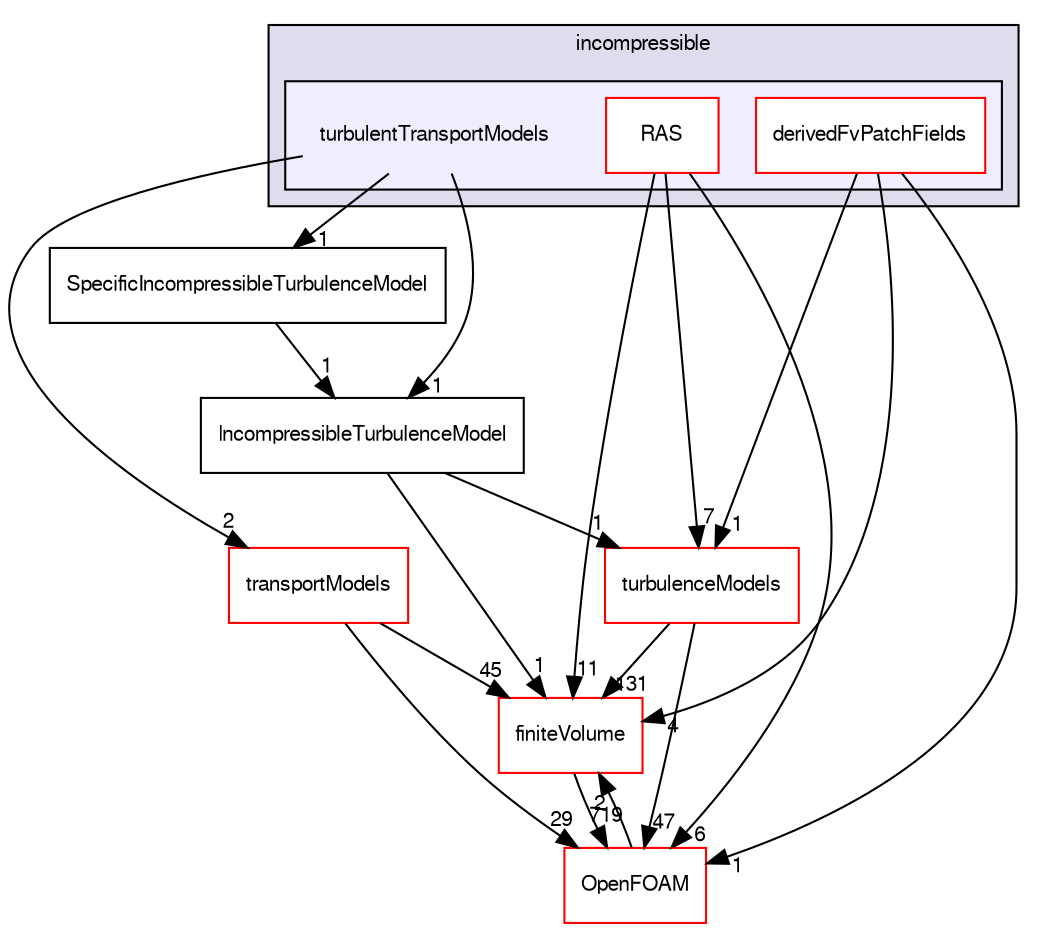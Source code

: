 digraph "src/TurbulenceModels/incompressible/turbulentTransportModels" {
  bgcolor=transparent;
  compound=true
  node [ fontsize="10", fontname="FreeSans"];
  edge [ labelfontsize="10", labelfontname="FreeSans"];
  subgraph clusterdir_65e3a25be7d63d0357fd279a6ba5d718 {
    graph [ bgcolor="#ddddee", pencolor="black", label="incompressible" fontname="FreeSans", fontsize="10", URL="dir_65e3a25be7d63d0357fd279a6ba5d718.html"]
  subgraph clusterdir_1aa858ea368076f1cd8be38150a1c632 {
    graph [ bgcolor="#eeeeff", pencolor="black", label="" URL="dir_1aa858ea368076f1cd8be38150a1c632.html"];
    dir_1aa858ea368076f1cd8be38150a1c632 [shape=plaintext label="turbulentTransportModels"];
    dir_c51ac1cf89736fc3dd478029a908b973 [shape=box label="derivedFvPatchFields" color="red" fillcolor="white" style="filled" URL="dir_c51ac1cf89736fc3dd478029a908b973.html"];
    dir_96b47c9484aadeb0211f2ded0ebdc3ac [shape=box label="RAS" color="red" fillcolor="white" style="filled" URL="dir_96b47c9484aadeb0211f2ded0ebdc3ac.html"];
  }
  }
  dir_9bd15774b555cf7259a6fa18f99fe99b [shape=box label="finiteVolume" color="red" URL="dir_9bd15774b555cf7259a6fa18f99fe99b.html"];
  dir_de2cd593d19cc0a8b5c44c5f0647956e [shape=box label="IncompressibleTurbulenceModel" URL="dir_de2cd593d19cc0a8b5c44c5f0647956e.html"];
  dir_cde33d300f028805205416563ee5fbac [shape=box label="SpecificIncompressibleTurbulenceModel" URL="dir_cde33d300f028805205416563ee5fbac.html"];
  dir_c5473ff19b20e6ec4dfe5c310b3778a8 [shape=box label="OpenFOAM" color="red" URL="dir_c5473ff19b20e6ec4dfe5c310b3778a8.html"];
  dir_9415e59289a6feeb24164dafa70a594f [shape=box label="transportModels" color="red" URL="dir_9415e59289a6feeb24164dafa70a594f.html"];
  dir_a3dc37bcacf99bb6122ed819dac99f09 [shape=box label="turbulenceModels" color="red" URL="dir_a3dc37bcacf99bb6122ed819dac99f09.html"];
  dir_9bd15774b555cf7259a6fa18f99fe99b->dir_c5473ff19b20e6ec4dfe5c310b3778a8 [headlabel="719", labeldistance=1.5 headhref="dir_000727_001706.html"];
  dir_96b47c9484aadeb0211f2ded0ebdc3ac->dir_9bd15774b555cf7259a6fa18f99fe99b [headlabel="11", labeldistance=1.5 headhref="dir_002826_000727.html"];
  dir_96b47c9484aadeb0211f2ded0ebdc3ac->dir_c5473ff19b20e6ec4dfe5c310b3778a8 [headlabel="6", labeldistance=1.5 headhref="dir_002826_001706.html"];
  dir_96b47c9484aadeb0211f2ded0ebdc3ac->dir_a3dc37bcacf99bb6122ed819dac99f09 [headlabel="7", labeldistance=1.5 headhref="dir_002826_000586.html"];
  dir_1aa858ea368076f1cd8be38150a1c632->dir_de2cd593d19cc0a8b5c44c5f0647956e [headlabel="1", labeldistance=1.5 headhref="dir_002810_002824.html"];
  dir_1aa858ea368076f1cd8be38150a1c632->dir_cde33d300f028805205416563ee5fbac [headlabel="1", labeldistance=1.5 headhref="dir_002810_002825.html"];
  dir_1aa858ea368076f1cd8be38150a1c632->dir_9415e59289a6feeb24164dafa70a594f [headlabel="2", labeldistance=1.5 headhref="dir_002810_000742.html"];
  dir_de2cd593d19cc0a8b5c44c5f0647956e->dir_9bd15774b555cf7259a6fa18f99fe99b [headlabel="1", labeldistance=1.5 headhref="dir_002824_000727.html"];
  dir_de2cd593d19cc0a8b5c44c5f0647956e->dir_a3dc37bcacf99bb6122ed819dac99f09 [headlabel="1", labeldistance=1.5 headhref="dir_002824_000586.html"];
  dir_c51ac1cf89736fc3dd478029a908b973->dir_9bd15774b555cf7259a6fa18f99fe99b [headlabel="4", labeldistance=1.5 headhref="dir_002811_000727.html"];
  dir_c51ac1cf89736fc3dd478029a908b973->dir_c5473ff19b20e6ec4dfe5c310b3778a8 [headlabel="1", labeldistance=1.5 headhref="dir_002811_001706.html"];
  dir_c51ac1cf89736fc3dd478029a908b973->dir_a3dc37bcacf99bb6122ed819dac99f09 [headlabel="1", labeldistance=1.5 headhref="dir_002811_000586.html"];
  dir_cde33d300f028805205416563ee5fbac->dir_de2cd593d19cc0a8b5c44c5f0647956e [headlabel="1", labeldistance=1.5 headhref="dir_002825_002824.html"];
  dir_c5473ff19b20e6ec4dfe5c310b3778a8->dir_9bd15774b555cf7259a6fa18f99fe99b [headlabel="2", labeldistance=1.5 headhref="dir_001706_000727.html"];
  dir_9415e59289a6feeb24164dafa70a594f->dir_9bd15774b555cf7259a6fa18f99fe99b [headlabel="45", labeldistance=1.5 headhref="dir_000742_000727.html"];
  dir_9415e59289a6feeb24164dafa70a594f->dir_c5473ff19b20e6ec4dfe5c310b3778a8 [headlabel="29", labeldistance=1.5 headhref="dir_000742_001706.html"];
  dir_a3dc37bcacf99bb6122ed819dac99f09->dir_9bd15774b555cf7259a6fa18f99fe99b [headlabel="131", labeldistance=1.5 headhref="dir_000586_000727.html"];
  dir_a3dc37bcacf99bb6122ed819dac99f09->dir_c5473ff19b20e6ec4dfe5c310b3778a8 [headlabel="47", labeldistance=1.5 headhref="dir_000586_001706.html"];
}
